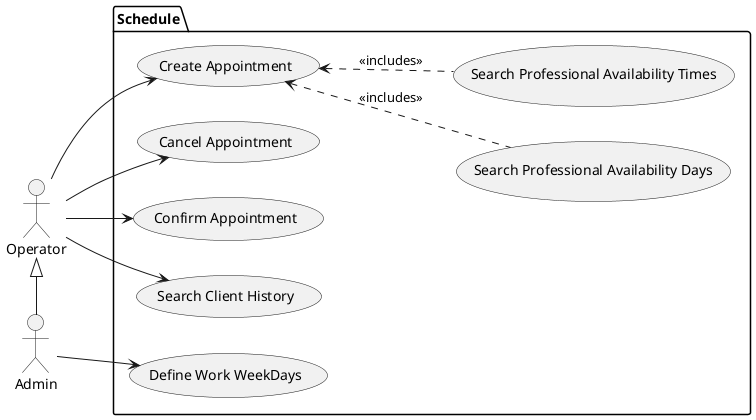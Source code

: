 @startuml "Use Cases"
left to right direction
actor Operator as o
actor Admin as a
package Schedule{
  usecase "Create Appointment" as UC1
  usecase "Cancel Appointment" as UC2
  usecase "Confirm Appointment" as UC3
  usecase "Define Work WeekDays" as UC4
  usecase "Search Professional Availability Days" as UC5
  usecase "Search Professional Availability Times" as UC6
  usecase "Search Client History" as UC7
}
o <|-right- a
o --> UC1
o --> UC2
o --> UC3
o --> UC7
a --> UC4
(UC5) .up.> (UC1) : <<includes>>
(UC6) .up.> (UC1) : <<includes>>
@enduml